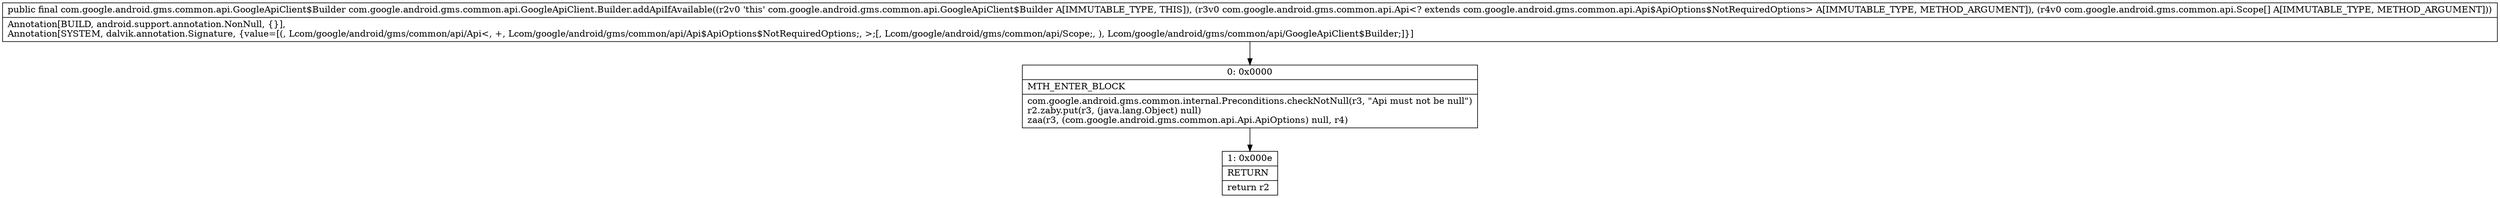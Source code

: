 digraph "CFG forcom.google.android.gms.common.api.GoogleApiClient.Builder.addApiIfAvailable(Lcom\/google\/android\/gms\/common\/api\/Api;[Lcom\/google\/android\/gms\/common\/api\/Scope;)Lcom\/google\/android\/gms\/common\/api\/GoogleApiClient$Builder;" {
Node_0 [shape=record,label="{0\:\ 0x0000|MTH_ENTER_BLOCK\l|com.google.android.gms.common.internal.Preconditions.checkNotNull(r3, \"Api must not be null\")\lr2.zaby.put(r3, (java.lang.Object) null)\lzaa(r3, (com.google.android.gms.common.api.Api.ApiOptions) null, r4)\l}"];
Node_1 [shape=record,label="{1\:\ 0x000e|RETURN\l|return r2\l}"];
MethodNode[shape=record,label="{public final com.google.android.gms.common.api.GoogleApiClient$Builder com.google.android.gms.common.api.GoogleApiClient.Builder.addApiIfAvailable((r2v0 'this' com.google.android.gms.common.api.GoogleApiClient$Builder A[IMMUTABLE_TYPE, THIS]), (r3v0 com.google.android.gms.common.api.Api\<? extends com.google.android.gms.common.api.Api$ApiOptions$NotRequiredOptions\> A[IMMUTABLE_TYPE, METHOD_ARGUMENT]), (r4v0 com.google.android.gms.common.api.Scope[] A[IMMUTABLE_TYPE, METHOD_ARGUMENT]))  | Annotation[BUILD, android.support.annotation.NonNull, \{\}], \lAnnotation[SYSTEM, dalvik.annotation.Signature, \{value=[(, Lcom\/google\/android\/gms\/common\/api\/Api\<, +, Lcom\/google\/android\/gms\/common\/api\/Api$ApiOptions$NotRequiredOptions;, \>;[, Lcom\/google\/android\/gms\/common\/api\/Scope;, ), Lcom\/google\/android\/gms\/common\/api\/GoogleApiClient$Builder;]\}]\l}"];
MethodNode -> Node_0;
Node_0 -> Node_1;
}

